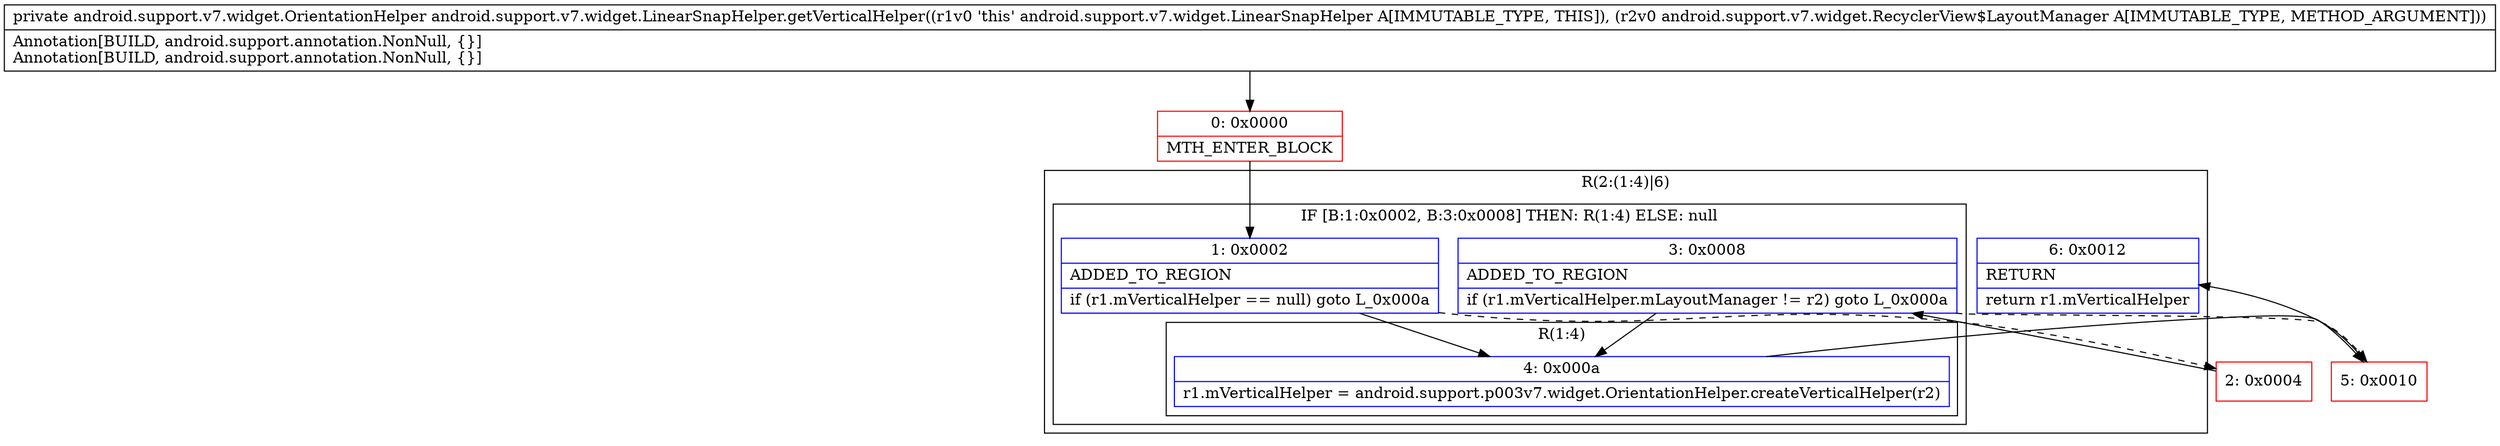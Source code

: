 digraph "CFG forandroid.support.v7.widget.LinearSnapHelper.getVerticalHelper(Landroid\/support\/v7\/widget\/RecyclerView$LayoutManager;)Landroid\/support\/v7\/widget\/OrientationHelper;" {
subgraph cluster_Region_1056183601 {
label = "R(2:(1:4)|6)";
node [shape=record,color=blue];
subgraph cluster_IfRegion_1574654996 {
label = "IF [B:1:0x0002, B:3:0x0008] THEN: R(1:4) ELSE: null";
node [shape=record,color=blue];
Node_1 [shape=record,label="{1\:\ 0x0002|ADDED_TO_REGION\l|if (r1.mVerticalHelper == null) goto L_0x000a\l}"];
Node_3 [shape=record,label="{3\:\ 0x0008|ADDED_TO_REGION\l|if (r1.mVerticalHelper.mLayoutManager != r2) goto L_0x000a\l}"];
subgraph cluster_Region_1256315616 {
label = "R(1:4)";
node [shape=record,color=blue];
Node_4 [shape=record,label="{4\:\ 0x000a|r1.mVerticalHelper = android.support.p003v7.widget.OrientationHelper.createVerticalHelper(r2)\l}"];
}
}
Node_6 [shape=record,label="{6\:\ 0x0012|RETURN\l|return r1.mVerticalHelper\l}"];
}
Node_0 [shape=record,color=red,label="{0\:\ 0x0000|MTH_ENTER_BLOCK\l}"];
Node_2 [shape=record,color=red,label="{2\:\ 0x0004}"];
Node_5 [shape=record,color=red,label="{5\:\ 0x0010}"];
MethodNode[shape=record,label="{private android.support.v7.widget.OrientationHelper android.support.v7.widget.LinearSnapHelper.getVerticalHelper((r1v0 'this' android.support.v7.widget.LinearSnapHelper A[IMMUTABLE_TYPE, THIS]), (r2v0 android.support.v7.widget.RecyclerView$LayoutManager A[IMMUTABLE_TYPE, METHOD_ARGUMENT]))  | Annotation[BUILD, android.support.annotation.NonNull, \{\}]\lAnnotation[BUILD, android.support.annotation.NonNull, \{\}]\l}"];
MethodNode -> Node_0;
Node_1 -> Node_2[style=dashed];
Node_1 -> Node_4;
Node_3 -> Node_4;
Node_3 -> Node_5[style=dashed];
Node_4 -> Node_5;
Node_0 -> Node_1;
Node_2 -> Node_3;
Node_5 -> Node_6;
}

